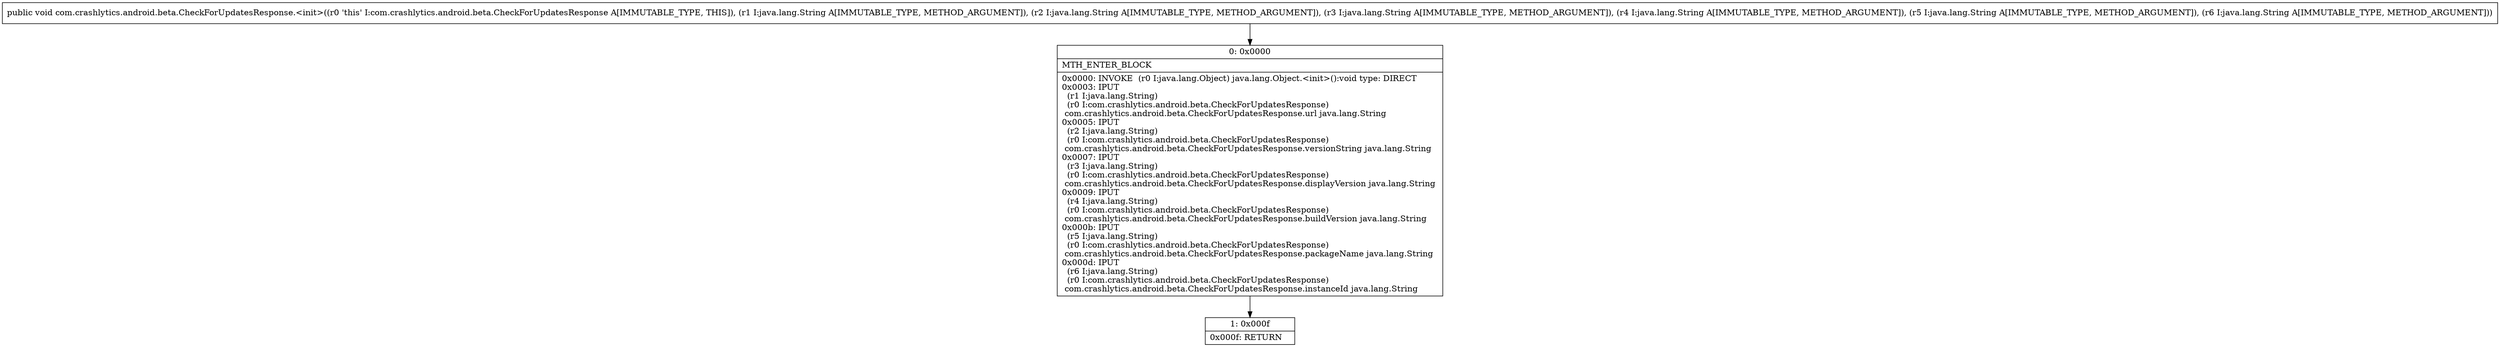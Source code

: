 digraph "CFG forcom.crashlytics.android.beta.CheckForUpdatesResponse.\<init\>(Ljava\/lang\/String;Ljava\/lang\/String;Ljava\/lang\/String;Ljava\/lang\/String;Ljava\/lang\/String;Ljava\/lang\/String;)V" {
Node_0 [shape=record,label="{0\:\ 0x0000|MTH_ENTER_BLOCK\l|0x0000: INVOKE  (r0 I:java.lang.Object) java.lang.Object.\<init\>():void type: DIRECT \l0x0003: IPUT  \l  (r1 I:java.lang.String)\l  (r0 I:com.crashlytics.android.beta.CheckForUpdatesResponse)\l com.crashlytics.android.beta.CheckForUpdatesResponse.url java.lang.String \l0x0005: IPUT  \l  (r2 I:java.lang.String)\l  (r0 I:com.crashlytics.android.beta.CheckForUpdatesResponse)\l com.crashlytics.android.beta.CheckForUpdatesResponse.versionString java.lang.String \l0x0007: IPUT  \l  (r3 I:java.lang.String)\l  (r0 I:com.crashlytics.android.beta.CheckForUpdatesResponse)\l com.crashlytics.android.beta.CheckForUpdatesResponse.displayVersion java.lang.String \l0x0009: IPUT  \l  (r4 I:java.lang.String)\l  (r0 I:com.crashlytics.android.beta.CheckForUpdatesResponse)\l com.crashlytics.android.beta.CheckForUpdatesResponse.buildVersion java.lang.String \l0x000b: IPUT  \l  (r5 I:java.lang.String)\l  (r0 I:com.crashlytics.android.beta.CheckForUpdatesResponse)\l com.crashlytics.android.beta.CheckForUpdatesResponse.packageName java.lang.String \l0x000d: IPUT  \l  (r6 I:java.lang.String)\l  (r0 I:com.crashlytics.android.beta.CheckForUpdatesResponse)\l com.crashlytics.android.beta.CheckForUpdatesResponse.instanceId java.lang.String \l}"];
Node_1 [shape=record,label="{1\:\ 0x000f|0x000f: RETURN   \l}"];
MethodNode[shape=record,label="{public void com.crashlytics.android.beta.CheckForUpdatesResponse.\<init\>((r0 'this' I:com.crashlytics.android.beta.CheckForUpdatesResponse A[IMMUTABLE_TYPE, THIS]), (r1 I:java.lang.String A[IMMUTABLE_TYPE, METHOD_ARGUMENT]), (r2 I:java.lang.String A[IMMUTABLE_TYPE, METHOD_ARGUMENT]), (r3 I:java.lang.String A[IMMUTABLE_TYPE, METHOD_ARGUMENT]), (r4 I:java.lang.String A[IMMUTABLE_TYPE, METHOD_ARGUMENT]), (r5 I:java.lang.String A[IMMUTABLE_TYPE, METHOD_ARGUMENT]), (r6 I:java.lang.String A[IMMUTABLE_TYPE, METHOD_ARGUMENT])) }"];
MethodNode -> Node_0;
Node_0 -> Node_1;
}

